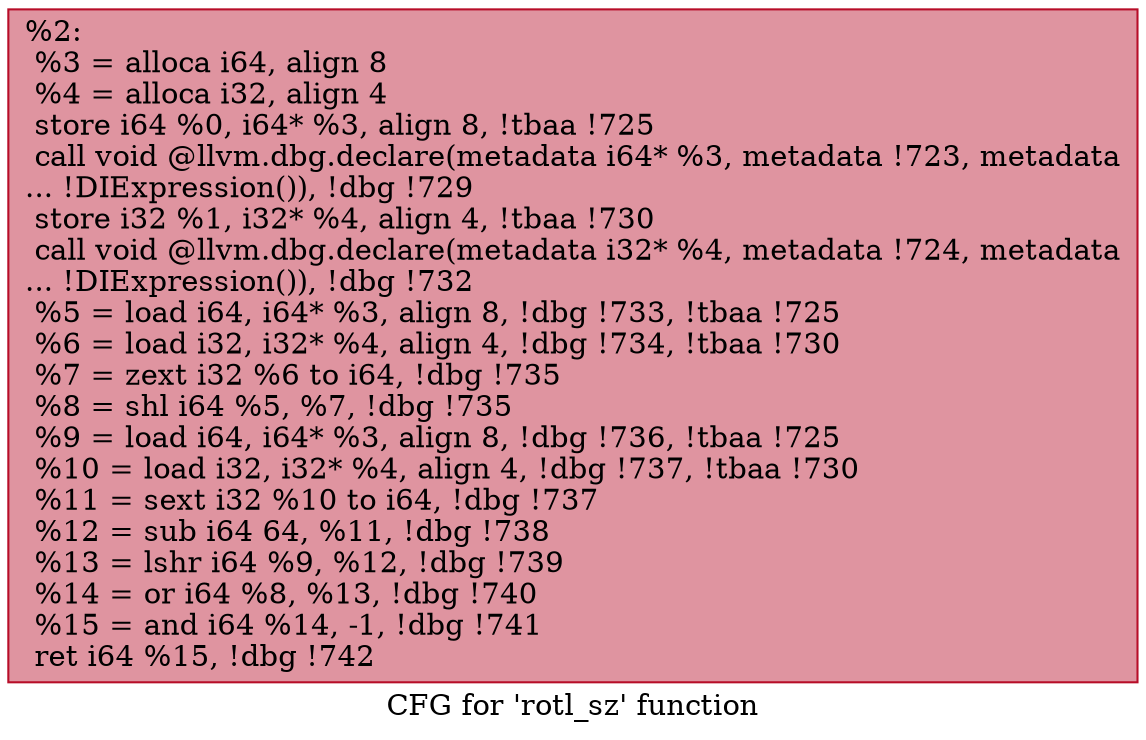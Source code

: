 digraph "CFG for 'rotl_sz' function" {
	label="CFG for 'rotl_sz' function";

	Node0x1a5a720 [shape=record,color="#b70d28ff", style=filled, fillcolor="#b70d2870",label="{%2:\l  %3 = alloca i64, align 8\l  %4 = alloca i32, align 4\l  store i64 %0, i64* %3, align 8, !tbaa !725\l  call void @llvm.dbg.declare(metadata i64* %3, metadata !723, metadata\l... !DIExpression()), !dbg !729\l  store i32 %1, i32* %4, align 4, !tbaa !730\l  call void @llvm.dbg.declare(metadata i32* %4, metadata !724, metadata\l... !DIExpression()), !dbg !732\l  %5 = load i64, i64* %3, align 8, !dbg !733, !tbaa !725\l  %6 = load i32, i32* %4, align 4, !dbg !734, !tbaa !730\l  %7 = zext i32 %6 to i64, !dbg !735\l  %8 = shl i64 %5, %7, !dbg !735\l  %9 = load i64, i64* %3, align 8, !dbg !736, !tbaa !725\l  %10 = load i32, i32* %4, align 4, !dbg !737, !tbaa !730\l  %11 = sext i32 %10 to i64, !dbg !737\l  %12 = sub i64 64, %11, !dbg !738\l  %13 = lshr i64 %9, %12, !dbg !739\l  %14 = or i64 %8, %13, !dbg !740\l  %15 = and i64 %14, -1, !dbg !741\l  ret i64 %15, !dbg !742\l}"];
}
